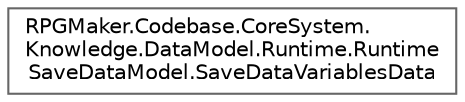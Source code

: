 digraph "クラス階層図"
{
 // LATEX_PDF_SIZE
  bgcolor="transparent";
  edge [fontname=Helvetica,fontsize=10,labelfontname=Helvetica,labelfontsize=10];
  node [fontname=Helvetica,fontsize=10,shape=box,height=0.2,width=0.4];
  rankdir="LR";
  Node0 [id="Node000000",label="RPGMaker.Codebase.CoreSystem.\lKnowledge.DataModel.Runtime.Runtime\lSaveDataModel.SaveDataVariablesData",height=0.2,width=0.4,color="grey40", fillcolor="white", style="filled",URL="$df/de0/class_r_p_g_maker_1_1_codebase_1_1_core_system_1_1_knowledge_1_1_data_model_1_1_runtime_1_1_runt7e1e0208f1ee778be9d571c49b958075.html",tooltip="😁 保存データ変数データ"];
}
